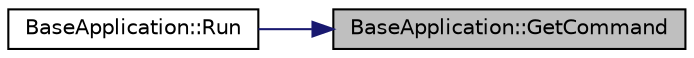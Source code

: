 digraph "BaseApplication::GetCommand"
{
 // LATEX_PDF_SIZE
  edge [fontname="Helvetica",fontsize="10",labelfontname="Helvetica",labelfontsize="10"];
  node [fontname="Helvetica",fontsize="10",shape=record];
  rankdir="RL";
  Node158 [label="BaseApplication::GetCommand",height=0.2,width=0.4,color="black", fillcolor="grey75", style="filled", fontcolor="black",tooltip="get a command from keyboard."];
  Node158 -> Node159 [dir="back",color="midnightblue",fontsize="10",style="solid",fontname="Helvetica"];
  Node159 [label="BaseApplication::Run",height=0.2,width=0.4,color="black", fillcolor="white", style="filled",URL="$class_base_application.html#a8f2ce8add401a3b537f041df9f7ef978",tooltip="Program driver."];
}
